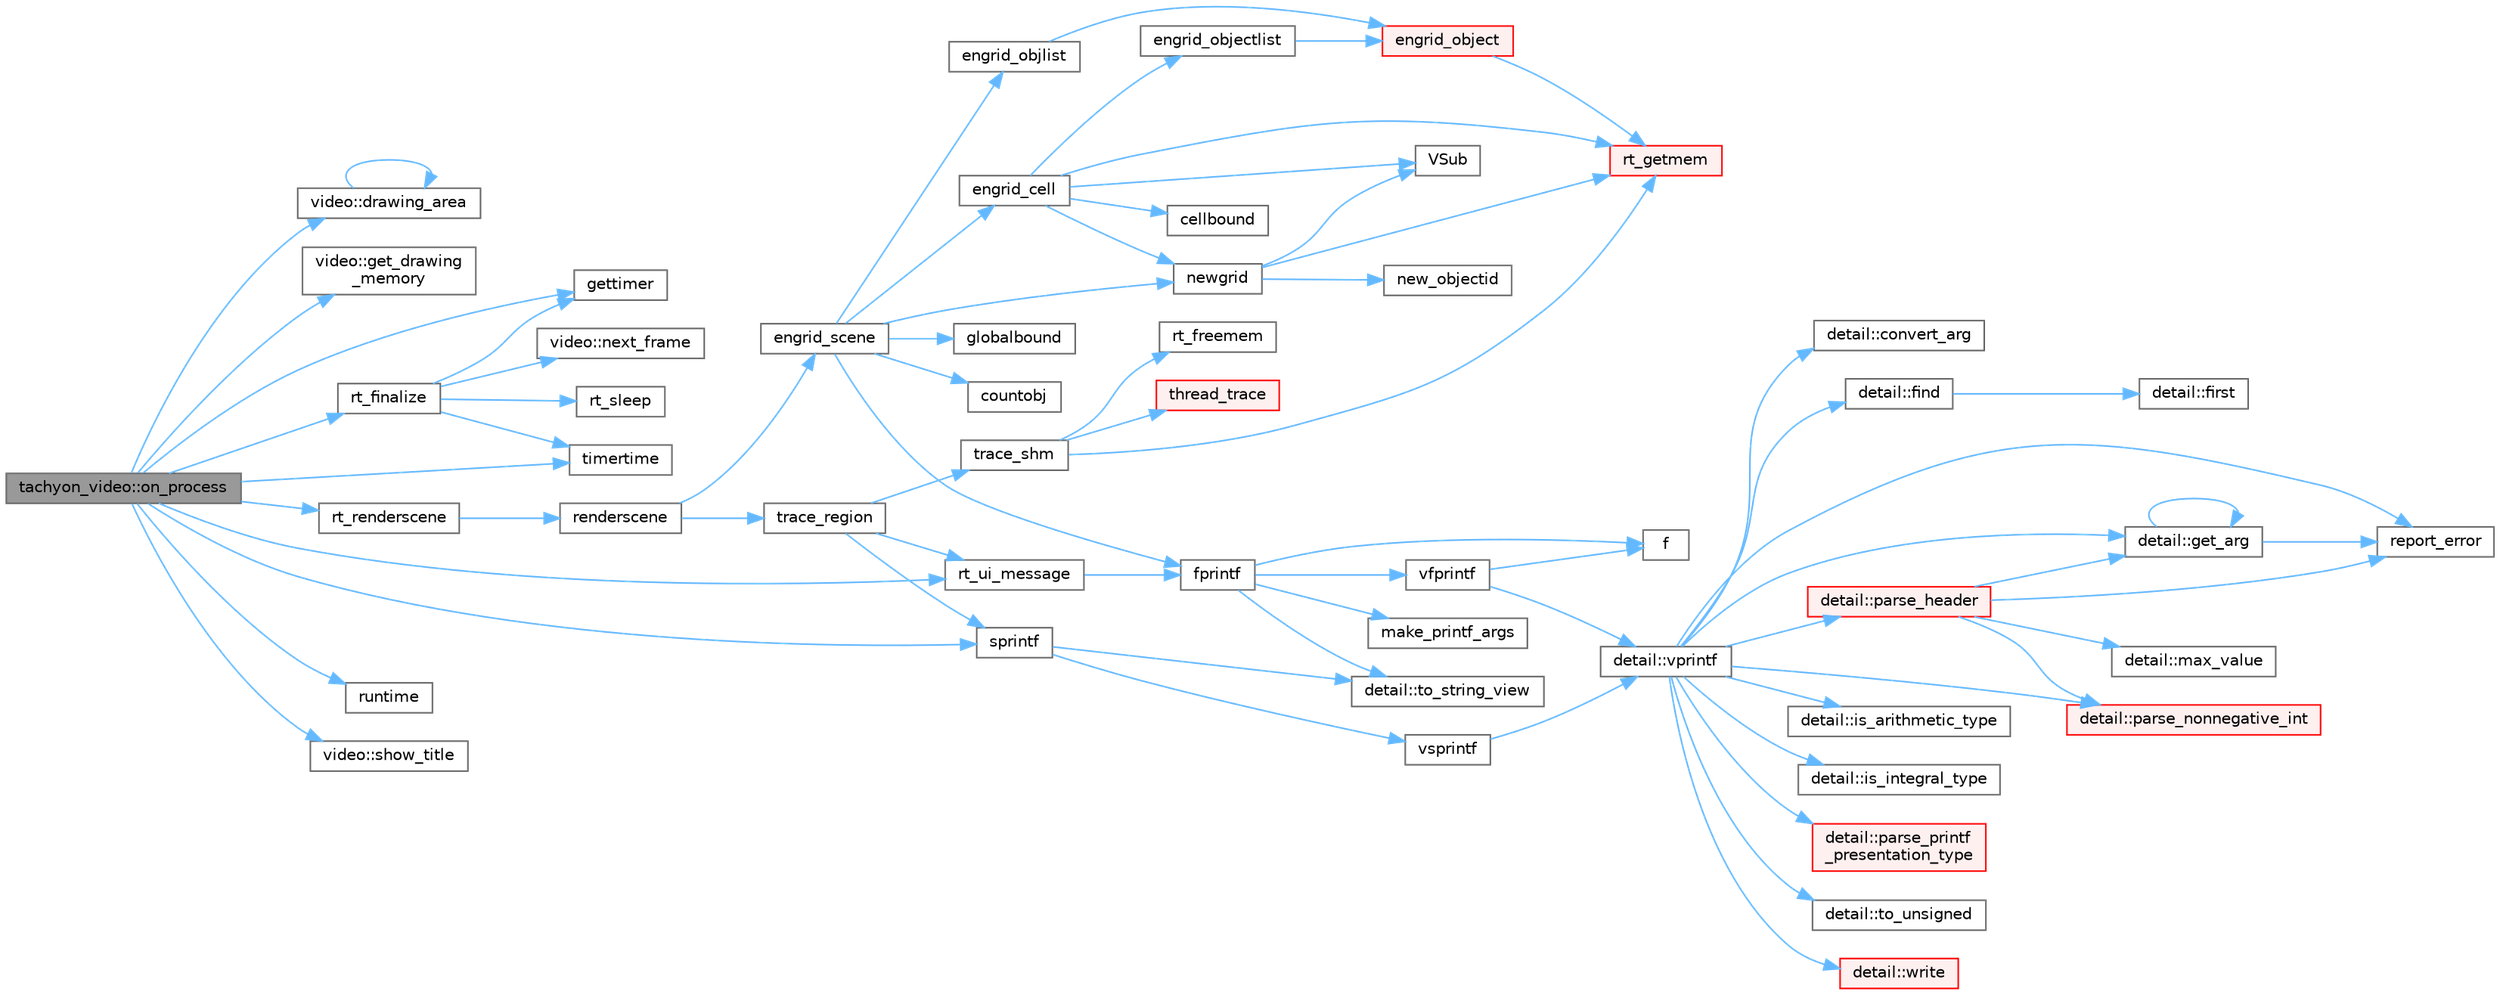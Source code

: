 digraph "tachyon_video::on_process"
{
 // LATEX_PDF_SIZE
  bgcolor="transparent";
  edge [fontname=Helvetica,fontsize=10,labelfontname=Helvetica,labelfontsize=10];
  node [fontname=Helvetica,fontsize=10,shape=box,height=0.2,width=0.4];
  rankdir="LR";
  Node1 [id="Node000001",label="tachyon_video::on_process",height=0.2,width=0.4,color="gray40", fillcolor="grey60", style="filled", fontcolor="black",tooltip="Main processing loop. Redefine with your own"];
  Node1 -> Node2 [id="edge1_Node000001_Node000002",color="steelblue1",style="solid",tooltip=" "];
  Node2 [id="Node000002",label="video::drawing_area",height=0.2,width=0.4,color="grey40", fillcolor="white", style="filled",URL="$classvideo.html#ace98d4812848a4673c1591e0f5160850",tooltip=" "];
  Node2 -> Node2 [id="edge2_Node000002_Node000002",color="steelblue1",style="solid",tooltip=" "];
  Node1 -> Node3 [id="edge3_Node000001_Node000003",color="steelblue1",style="solid",tooltip=" "];
  Node3 [id="Node000003",label="video::get_drawing\l_memory",height=0.2,width=0.4,color="grey40", fillcolor="white", style="filled",URL="$classvideo.html#a6f2d9942e453ba122d4ae16881e7d914",tooltip="Get drawing memory descriptor"];
  Node1 -> Node4 [id="edge4_Node000001_Node000004",color="steelblue1",style="solid",tooltip=" "];
  Node4 [id="Node000004",label="gettimer",height=0.2,width=0.4,color="grey40", fillcolor="white", style="filled",URL="$util_8cpp.html#a782ec058364834c8e950f3dd8367c53e",tooltip=" "];
  Node1 -> Node5 [id="edge5_Node000001_Node000005",color="steelblue1",style="solid",tooltip=" "];
  Node5 [id="Node000005",label="rt_finalize",height=0.2,width=0.4,color="grey40", fillcolor="white", style="filled",URL="$tachyon__video_8cpp.html#a846c00845423b3f83b3192ae8b179604",tooltip=" "];
  Node5 -> Node4 [id="edge6_Node000005_Node000004",color="steelblue1",style="solid",tooltip=" "];
  Node5 -> Node6 [id="edge7_Node000005_Node000006",color="steelblue1",style="solid",tooltip=" "];
  Node6 [id="Node000006",label="video::next_frame",height=0.2,width=0.4,color="grey40", fillcolor="white", style="filled",URL="$classvideo.html#a267748c31dee7dd46d47b575373959db",tooltip="Process next frame"];
  Node5 -> Node7 [id="edge8_Node000005_Node000007",color="steelblue1",style="solid",tooltip=" "];
  Node7 [id="Node000007",label="rt_sleep",height=0.2,width=0.4,color="grey40", fillcolor="white", style="filled",URL="$basics_8h.html#a945c917663948257d063fef3e3c91296",tooltip=" "];
  Node5 -> Node8 [id="edge9_Node000005_Node000008",color="steelblue1",style="solid",tooltip=" "];
  Node8 [id="Node000008",label="timertime",height=0.2,width=0.4,color="grey40", fillcolor="white", style="filled",URL="$util_8cpp.html#a76d514f11e0d186b38aed578f83a7001",tooltip=" "];
  Node1 -> Node9 [id="edge10_Node000001_Node000009",color="steelblue1",style="solid",tooltip=" "];
  Node9 [id="Node000009",label="rt_renderscene",height=0.2,width=0.4,color="grey40", fillcolor="white", style="filled",URL="$api_8cpp.html#ae79f25c1abb56e5b26992a2e6ac80197",tooltip=" "];
  Node9 -> Node10 [id="edge11_Node000009_Node000010",color="steelblue1",style="solid",tooltip=" "];
  Node10 [id="Node000010",label="renderscene",height=0.2,width=0.4,color="grey40", fillcolor="white", style="filled",URL="$render_8cpp.html#af7b0d6560c51485a20b06282e8a6f418",tooltip=" "];
  Node10 -> Node11 [id="edge12_Node000010_Node000011",color="steelblue1",style="solid",tooltip=" "];
  Node11 [id="Node000011",label="engrid_scene",height=0.2,width=0.4,color="grey40", fillcolor="white", style="filled",URL="$grid_8cpp.html#a3dad6245859c8634a9f0de137bf76897",tooltip=" "];
  Node11 -> Node12 [id="edge13_Node000011_Node000012",color="steelblue1",style="solid",tooltip=" "];
  Node12 [id="Node000012",label="countobj",height=0.2,width=0.4,color="grey40", fillcolor="white", style="filled",URL="$grid_8cpp.html#a9c3010c40f7aefbea922f08813fca2f1",tooltip=" "];
  Node11 -> Node13 [id="edge14_Node000011_Node000013",color="steelblue1",style="solid",tooltip=" "];
  Node13 [id="Node000013",label="engrid_cell",height=0.2,width=0.4,color="grey40", fillcolor="white", style="filled",URL="$grid_8cpp.html#a6b083b08f0ec645c39f3356c64654421",tooltip=" "];
  Node13 -> Node14 [id="edge15_Node000013_Node000014",color="steelblue1",style="solid",tooltip=" "];
  Node14 [id="Node000014",label="cellbound",height=0.2,width=0.4,color="grey40", fillcolor="white", style="filled",URL="$grid_8cpp.html#aaa46cbb1a1553c3a004bc9a46f5e787f",tooltip=" "];
  Node13 -> Node15 [id="edge16_Node000013_Node000015",color="steelblue1",style="solid",tooltip=" "];
  Node15 [id="Node000015",label="engrid_objectlist",height=0.2,width=0.4,color="grey40", fillcolor="white", style="filled",URL="$grid_8cpp.html#a4bb29a91c1cc5e3735be2401f6b987cd",tooltip=" "];
  Node15 -> Node16 [id="edge17_Node000015_Node000016",color="steelblue1",style="solid",tooltip=" "];
  Node16 [id="Node000016",label="engrid_object",height=0.2,width=0.4,color="red", fillcolor="#FFF0F0", style="filled",URL="$grid_8cpp.html#a6dde50340a9693d3a2f97ff63d755e64",tooltip=" "];
  Node16 -> Node18 [id="edge18_Node000016_Node000018",color="steelblue1",style="solid",tooltip=" "];
  Node18 [id="Node000018",label="rt_getmem",height=0.2,width=0.4,color="red", fillcolor="#FFF0F0", style="filled",URL="$util_8cpp.html#a55411670110436341b6dba465125eb8f",tooltip=" "];
  Node13 -> Node53 [id="edge19_Node000013_Node000053",color="steelblue1",style="solid",tooltip=" "];
  Node53 [id="Node000053",label="newgrid",height=0.2,width=0.4,color="grey40", fillcolor="white", style="filled",URL="$grid_8cpp.html#a1cd603cbf068ae0ca0eab39e45fa1425",tooltip=" "];
  Node53 -> Node54 [id="edge20_Node000053_Node000054",color="steelblue1",style="solid",tooltip=" "];
  Node54 [id="Node000054",label="new_objectid",height=0.2,width=0.4,color="grey40", fillcolor="white", style="filled",URL="$intersect_8cpp.html#a10c0fe4f7a99794de5a0c132bb1b5ee3",tooltip=" "];
  Node53 -> Node18 [id="edge21_Node000053_Node000018",color="steelblue1",style="solid",tooltip=" "];
  Node53 -> Node55 [id="edge22_Node000053_Node000055",color="steelblue1",style="solid",tooltip=" "];
  Node55 [id="Node000055",label="VSub",height=0.2,width=0.4,color="grey40", fillcolor="white", style="filled",URL="$vector_8cpp.html#adf3d2fe7fa0b41f78f85b42568426991",tooltip=" "];
  Node13 -> Node18 [id="edge23_Node000013_Node000018",color="steelblue1",style="solid",tooltip=" "];
  Node13 -> Node55 [id="edge24_Node000013_Node000055",color="steelblue1",style="solid",tooltip=" "];
  Node11 -> Node56 [id="edge25_Node000011_Node000056",color="steelblue1",style="solid",tooltip=" "];
  Node56 [id="Node000056",label="engrid_objlist",height=0.2,width=0.4,color="grey40", fillcolor="white", style="filled",URL="$grid_8cpp.html#afbe4069f84d25b645efc3e4f7880ea2c",tooltip=" "];
  Node56 -> Node16 [id="edge26_Node000056_Node000016",color="steelblue1",style="solid",tooltip=" "];
  Node11 -> Node21 [id="edge27_Node000011_Node000021",color="steelblue1",style="solid",tooltip=" "];
  Node21 [id="Node000021",label="fprintf",height=0.2,width=0.4,color="grey40", fillcolor="white", style="filled",URL="$printf_8h.html#a9f315126362cae9675de1642105e631e",tooltip=" "];
  Node21 -> Node22 [id="edge28_Node000021_Node000022",color="steelblue1",style="solid",tooltip=" "];
  Node22 [id="Node000022",label="f",height=0.2,width=0.4,color="grey40", fillcolor="white", style="filled",URL="$cxx11__tensor__map_8cpp.html#a7f507fea02198f6cb81c86640c7b1a4e",tooltip=" "];
  Node21 -> Node23 [id="edge29_Node000021_Node000023",color="steelblue1",style="solid",tooltip=" "];
  Node23 [id="Node000023",label="make_printf_args",height=0.2,width=0.4,color="grey40", fillcolor="white", style="filled",URL="$printf_8h.html#a27dcc0efcda04388971dbea3c875f122",tooltip=" "];
  Node21 -> Node24 [id="edge30_Node000021_Node000024",color="steelblue1",style="solid",tooltip=" "];
  Node24 [id="Node000024",label="detail::to_string_view",height=0.2,width=0.4,color="grey40", fillcolor="white", style="filled",URL="$namespacedetail.html#abeae79fa3e1eded2d8fbd56cc9f0960e",tooltip=" "];
  Node21 -> Node25 [id="edge31_Node000021_Node000025",color="steelblue1",style="solid",tooltip=" "];
  Node25 [id="Node000025",label="vfprintf",height=0.2,width=0.4,color="grey40", fillcolor="white", style="filled",URL="$printf_8h.html#abb30aad964fc771fb52cf3ad88649df2",tooltip=" "];
  Node25 -> Node22 [id="edge32_Node000025_Node000022",color="steelblue1",style="solid",tooltip=" "];
  Node25 -> Node26 [id="edge33_Node000025_Node000026",color="steelblue1",style="solid",tooltip=" "];
  Node26 [id="Node000026",label="detail::vprintf",height=0.2,width=0.4,color="grey40", fillcolor="white", style="filled",URL="$namespacedetail.html#a1c8c2218e4c822aa8f743fb9c573717f",tooltip=" "];
  Node26 -> Node27 [id="edge34_Node000026_Node000027",color="steelblue1",style="solid",tooltip=" "];
  Node27 [id="Node000027",label="detail::convert_arg",height=0.2,width=0.4,color="grey40", fillcolor="white", style="filled",URL="$namespacedetail.html#a03c11572c9a664266d6925f327dec7f3",tooltip=" "];
  Node26 -> Node28 [id="edge35_Node000026_Node000028",color="steelblue1",style="solid",tooltip=" "];
  Node28 [id="Node000028",label="detail::find",height=0.2,width=0.4,color="grey40", fillcolor="white", style="filled",URL="$namespacedetail.html#a6b71952fab3dc32f3edb2c3e9811d8d9",tooltip=" "];
  Node28 -> Node29 [id="edge36_Node000028_Node000029",color="steelblue1",style="solid",tooltip=" "];
  Node29 [id="Node000029",label="detail::first",height=0.2,width=0.4,color="grey40", fillcolor="white", style="filled",URL="$namespacedetail.html#a02319a3deb124802b88b61f85987df5e",tooltip=" "];
  Node26 -> Node30 [id="edge37_Node000026_Node000030",color="steelblue1",style="solid",tooltip=" "];
  Node30 [id="Node000030",label="detail::get_arg",height=0.2,width=0.4,color="grey40", fillcolor="white", style="filled",URL="$namespacedetail.html#a342ef250e45bd09b2ef666b6fae1c355",tooltip=" "];
  Node30 -> Node30 [id="edge38_Node000030_Node000030",color="steelblue1",style="solid",tooltip=" "];
  Node30 -> Node31 [id="edge39_Node000030_Node000031",color="steelblue1",style="solid",tooltip=" "];
  Node31 [id="Node000031",label="report_error",height=0.2,width=0.4,color="grey40", fillcolor="white", style="filled",URL="$format-inl_8h.html#a5555893692b00b61b3886349332fd01f",tooltip=" "];
  Node26 -> Node32 [id="edge40_Node000026_Node000032",color="steelblue1",style="solid",tooltip=" "];
  Node32 [id="Node000032",label="detail::is_arithmetic_type",height=0.2,width=0.4,color="grey40", fillcolor="white", style="filled",URL="$namespacedetail.html#a802c50a56a3495fdab6020b375ba1389",tooltip=" "];
  Node26 -> Node33 [id="edge41_Node000026_Node000033",color="steelblue1",style="solid",tooltip=" "];
  Node33 [id="Node000033",label="detail::is_integral_type",height=0.2,width=0.4,color="grey40", fillcolor="white", style="filled",URL="$namespacedetail.html#a2a60f8d1bee41b803f43fc42b707b5d1",tooltip=" "];
  Node26 -> Node34 [id="edge42_Node000026_Node000034",color="steelblue1",style="solid",tooltip=" "];
  Node34 [id="Node000034",label="detail::parse_header",height=0.2,width=0.4,color="red", fillcolor="#FFF0F0", style="filled",URL="$namespacedetail.html#afc9d93e58b8edb8077f8bc8eee7f4035",tooltip=" "];
  Node34 -> Node30 [id="edge43_Node000034_Node000030",color="steelblue1",style="solid",tooltip=" "];
  Node34 -> Node35 [id="edge44_Node000034_Node000035",color="steelblue1",style="solid",tooltip=" "];
  Node35 [id="Node000035",label="detail::max_value",height=0.2,width=0.4,color="grey40", fillcolor="white", style="filled",URL="$namespacedetail.html#a45c2130c44ebe54179eafcee3cda2bfb",tooltip=" "];
  Node34 -> Node43 [id="edge45_Node000034_Node000043",color="steelblue1",style="solid",tooltip=" "];
  Node43 [id="Node000043",label="detail::parse_nonnegative_int",height=0.2,width=0.4,color="red", fillcolor="#FFF0F0", style="filled",URL="$namespacedetail.html#a338caba782225e115a9902d4d0835f5f",tooltip=" "];
  Node34 -> Node31 [id="edge46_Node000034_Node000031",color="steelblue1",style="solid",tooltip=" "];
  Node26 -> Node43 [id="edge47_Node000026_Node000043",color="steelblue1",style="solid",tooltip=" "];
  Node26 -> Node46 [id="edge48_Node000026_Node000046",color="steelblue1",style="solid",tooltip=" "];
  Node46 [id="Node000046",label="detail::parse_printf\l_presentation_type",height=0.2,width=0.4,color="red", fillcolor="#FFF0F0", style="filled",URL="$namespacedetail.html#aa2cb095169b23e3a66260ad7078f44cc",tooltip=" "];
  Node26 -> Node31 [id="edge49_Node000026_Node000031",color="steelblue1",style="solid",tooltip=" "];
  Node26 -> Node48 [id="edge50_Node000026_Node000048",color="steelblue1",style="solid",tooltip=" "];
  Node48 [id="Node000048",label="detail::to_unsigned",height=0.2,width=0.4,color="grey40", fillcolor="white", style="filled",URL="$namespacedetail.html#a4855e668246c731a97484efc329f2aac",tooltip=" "];
  Node26 -> Node49 [id="edge51_Node000026_Node000049",color="steelblue1",style="solid",tooltip=" "];
  Node49 [id="Node000049",label="detail::write",height=0.2,width=0.4,color="red", fillcolor="#FFF0F0", style="filled",URL="$namespacedetail.html#a29dacf26eedc9e3575fb57329a5ca0a3",tooltip=" "];
  Node11 -> Node57 [id="edge52_Node000011_Node000057",color="steelblue1",style="solid",tooltip=" "];
  Node57 [id="Node000057",label="globalbound",height=0.2,width=0.4,color="grey40", fillcolor="white", style="filled",URL="$grid_8cpp.html#a982c922a696383a944ef667881a751c4",tooltip=" "];
  Node11 -> Node53 [id="edge53_Node000011_Node000053",color="steelblue1",style="solid",tooltip=" "];
  Node10 -> Node58 [id="edge54_Node000010_Node000058",color="steelblue1",style="solid",tooltip=" "];
  Node58 [id="Node000058",label="trace_region",height=0.2,width=0.4,color="grey40", fillcolor="white", style="filled",URL="$trace__rest_8cpp.html#a1081de82c4cfe2e674ed16b23af53b25",tooltip=" "];
  Node58 -> Node20 [id="edge55_Node000058_Node000020",color="steelblue1",style="solid",tooltip=" "];
  Node20 [id="Node000020",label="rt_ui_message",height=0.2,width=0.4,color="grey40", fillcolor="white", style="filled",URL="$ui_8cpp.html#aea0c1431950c57ff36231c7f4ba804f1",tooltip=" "];
  Node20 -> Node21 [id="edge56_Node000020_Node000021",color="steelblue1",style="solid",tooltip=" "];
  Node58 -> Node59 [id="edge57_Node000058_Node000059",color="steelblue1",style="solid",tooltip=" "];
  Node59 [id="Node000059",label="sprintf",height=0.2,width=0.4,color="grey40", fillcolor="white", style="filled",URL="$printf_8h.html#aa7d2e7e454d3fe606a71504a119dc894",tooltip=" "];
  Node59 -> Node24 [id="edge58_Node000059_Node000024",color="steelblue1",style="solid",tooltip=" "];
  Node59 -> Node60 [id="edge59_Node000059_Node000060",color="steelblue1",style="solid",tooltip=" "];
  Node60 [id="Node000060",label="vsprintf",height=0.2,width=0.4,color="grey40", fillcolor="white", style="filled",URL="$printf_8h.html#a5e1075a6c1fce5050424f97a2fac648f",tooltip=" "];
  Node60 -> Node26 [id="edge60_Node000060_Node000026",color="steelblue1",style="solid",tooltip=" "];
  Node58 -> Node61 [id="edge61_Node000058_Node000061",color="steelblue1",style="solid",tooltip=" "];
  Node61 [id="Node000061",label="trace_shm",height=0.2,width=0.4,color="grey40", fillcolor="white", style="filled",URL="$trace__rest_8cpp.html#aaf4fb7230d2c794a3271fc5765bd7f72",tooltip=" "];
  Node61 -> Node62 [id="edge62_Node000061_Node000062",color="steelblue1",style="solid",tooltip=" "];
  Node62 [id="Node000062",label="rt_freemem",height=0.2,width=0.4,color="grey40", fillcolor="white", style="filled",URL="$util_8cpp.html#a86a9705326ce3b3cbd26a2164f9f6d1a",tooltip=" "];
  Node61 -> Node18 [id="edge63_Node000061_Node000018",color="steelblue1",style="solid",tooltip=" "];
  Node61 -> Node63 [id="edge64_Node000061_Node000063",color="steelblue1",style="solid",tooltip=" "];
  Node63 [id="Node000063",label="thread_trace",height=0.2,width=0.4,color="red", fillcolor="#FFF0F0", style="filled",URL="$trace_8tbb1d_8cpp.html#a6a8468e091629f098cb7ed6ce736ad6e",tooltip=" "];
  Node1 -> Node20 [id="edge65_Node000001_Node000020",color="steelblue1",style="solid",tooltip=" "];
  Node1 -> Node84 [id="edge66_Node000001_Node000084",color="steelblue1",style="solid",tooltip=" "];
  Node84 [id="Node000084",label="runtime",height=0.2,width=0.4,color="grey40", fillcolor="white", style="filled",URL="$runtime_2spdlog_2include_2spdlog_2fmt_2bundled_2base_8h.html#a8c5f2060819744fc66f8fbce25a480be",tooltip=" "];
  Node1 -> Node85 [id="edge67_Node000001_Node000085",color="steelblue1",style="solid",tooltip=" "];
  Node85 [id="Node000085",label="video::show_title",height=0.2,width=0.4,color="grey40", fillcolor="white", style="filled",URL="$classvideo.html#ad46516b8ba69923d9cd0eb5102addfca",tooltip="Change window title"];
  Node1 -> Node59 [id="edge68_Node000001_Node000059",color="steelblue1",style="solid",tooltip=" "];
  Node1 -> Node8 [id="edge69_Node000001_Node000008",color="steelblue1",style="solid",tooltip=" "];
}
